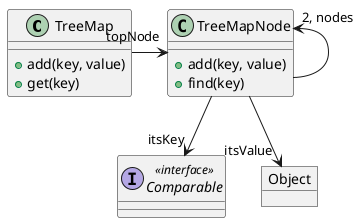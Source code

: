 @startuml TreeMap_ClassDiagram
class TreeMap{
    + add(key, value)
    + get(key)
}

class TreeMapNode{
    + add(key, value)
    + find(key)
}

interface Comparable <<interface>> {

}

object Object

TreeMap -right-> "topNode" TreeMapNode

TreeMapNode -up-> "2, nodes" TreeMapNode

TreeMapNode -down-> "itsValue" Object
TreeMapNode -down-> "itsKey"   Comparable

@enduml